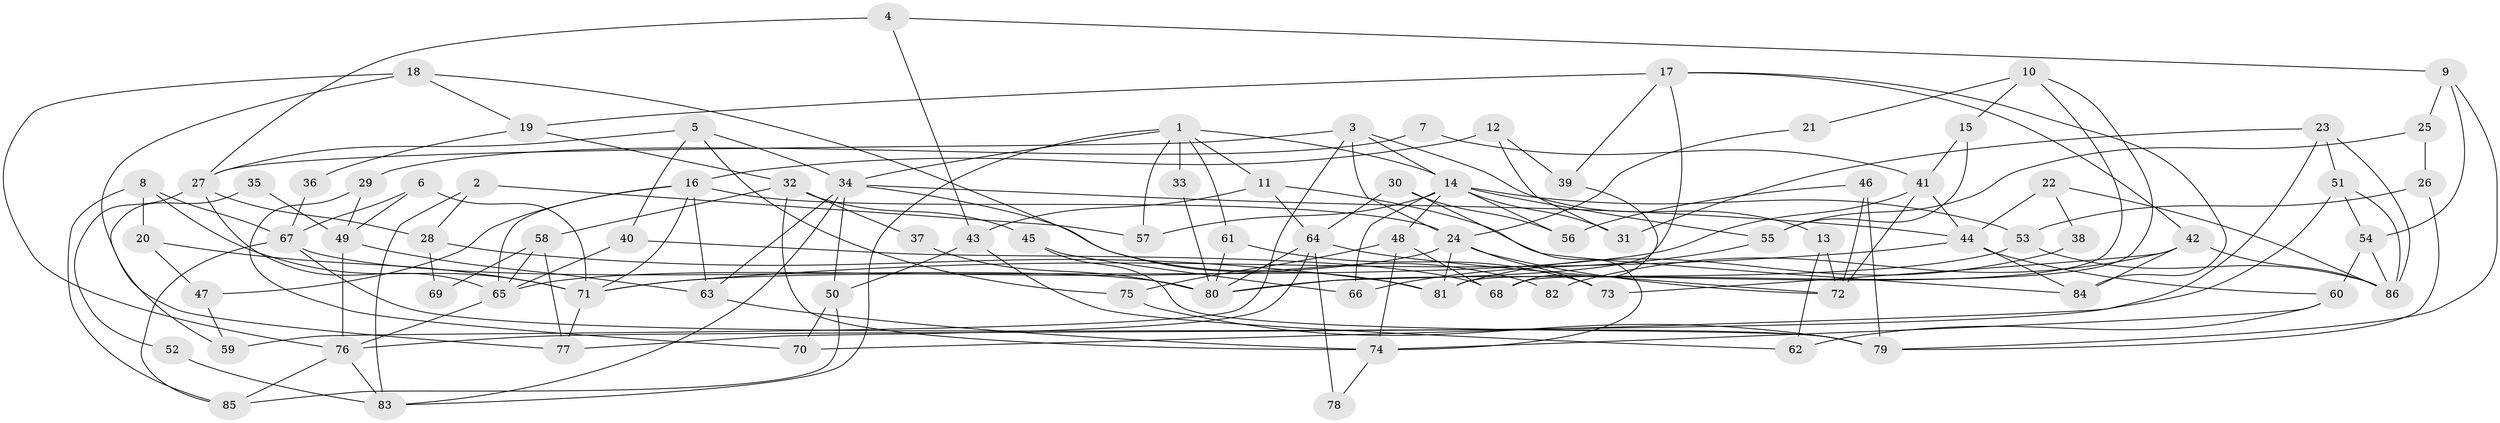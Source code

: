 // coarse degree distribution, {8: 0.07272727272727272, 4: 0.18181818181818182, 6: 0.16363636363636364, 3: 0.18181818181818182, 5: 0.10909090909090909, 2: 0.14545454545454545, 7: 0.09090909090909091, 10: 0.03636363636363636, 11: 0.01818181818181818}
// Generated by graph-tools (version 1.1) at 2025/52/02/27/25 19:52:09]
// undirected, 86 vertices, 172 edges
graph export_dot {
graph [start="1"]
  node [color=gray90,style=filled];
  1;
  2;
  3;
  4;
  5;
  6;
  7;
  8;
  9;
  10;
  11;
  12;
  13;
  14;
  15;
  16;
  17;
  18;
  19;
  20;
  21;
  22;
  23;
  24;
  25;
  26;
  27;
  28;
  29;
  30;
  31;
  32;
  33;
  34;
  35;
  36;
  37;
  38;
  39;
  40;
  41;
  42;
  43;
  44;
  45;
  46;
  47;
  48;
  49;
  50;
  51;
  52;
  53;
  54;
  55;
  56;
  57;
  58;
  59;
  60;
  61;
  62;
  63;
  64;
  65;
  66;
  67;
  68;
  69;
  70;
  71;
  72;
  73;
  74;
  75;
  76;
  77;
  78;
  79;
  80;
  81;
  82;
  83;
  84;
  85;
  86;
  1 -- 34;
  1 -- 14;
  1 -- 11;
  1 -- 33;
  1 -- 57;
  1 -- 61;
  1 -- 83;
  2 -- 83;
  2 -- 57;
  2 -- 28;
  3 -- 24;
  3 -- 14;
  3 -- 13;
  3 -- 27;
  3 -- 59;
  4 -- 27;
  4 -- 9;
  4 -- 43;
  5 -- 34;
  5 -- 27;
  5 -- 40;
  5 -- 75;
  6 -- 67;
  6 -- 71;
  6 -- 49;
  7 -- 41;
  7 -- 29;
  8 -- 85;
  8 -- 71;
  8 -- 20;
  8 -- 67;
  9 -- 54;
  9 -- 79;
  9 -- 25;
  10 -- 68;
  10 -- 81;
  10 -- 15;
  10 -- 21;
  11 -- 43;
  11 -- 64;
  11 -- 84;
  12 -- 16;
  12 -- 39;
  12 -- 31;
  13 -- 72;
  13 -- 62;
  14 -- 55;
  14 -- 48;
  14 -- 31;
  14 -- 53;
  14 -- 56;
  14 -- 57;
  14 -- 66;
  15 -- 41;
  15 -- 55;
  16 -- 63;
  16 -- 24;
  16 -- 47;
  16 -- 65;
  16 -- 71;
  17 -- 19;
  17 -- 42;
  17 -- 39;
  17 -- 80;
  17 -- 84;
  18 -- 81;
  18 -- 77;
  18 -- 19;
  18 -- 76;
  19 -- 32;
  19 -- 36;
  20 -- 71;
  20 -- 47;
  21 -- 24;
  22 -- 44;
  22 -- 86;
  22 -- 38;
  23 -- 86;
  23 -- 31;
  23 -- 51;
  23 -- 70;
  24 -- 65;
  24 -- 73;
  24 -- 72;
  24 -- 81;
  25 -- 26;
  25 -- 55;
  26 -- 79;
  26 -- 53;
  27 -- 65;
  27 -- 28;
  27 -- 52;
  28 -- 69;
  28 -- 81;
  29 -- 70;
  29 -- 49;
  30 -- 74;
  30 -- 56;
  30 -- 64;
  32 -- 74;
  32 -- 58;
  32 -- 37;
  32 -- 45;
  33 -- 80;
  34 -- 83;
  34 -- 44;
  34 -- 50;
  34 -- 63;
  34 -- 82;
  35 -- 49;
  35 -- 59;
  36 -- 67;
  37 -- 80;
  38 -- 81;
  39 -- 68;
  40 -- 65;
  40 -- 68;
  41 -- 71;
  41 -- 72;
  41 -- 44;
  42 -- 84;
  42 -- 86;
  42 -- 73;
  42 -- 82;
  43 -- 62;
  43 -- 50;
  44 -- 84;
  44 -- 60;
  44 -- 71;
  45 -- 66;
  45 -- 79;
  46 -- 79;
  46 -- 72;
  46 -- 56;
  47 -- 59;
  48 -- 74;
  48 -- 75;
  48 -- 68;
  49 -- 76;
  49 -- 63;
  50 -- 70;
  50 -- 85;
  51 -- 76;
  51 -- 54;
  51 -- 86;
  52 -- 83;
  53 -- 80;
  53 -- 86;
  54 -- 86;
  54 -- 60;
  55 -- 66;
  58 -- 77;
  58 -- 65;
  58 -- 69;
  60 -- 62;
  60 -- 74;
  61 -- 80;
  61 -- 73;
  63 -- 74;
  64 -- 72;
  64 -- 77;
  64 -- 78;
  64 -- 80;
  65 -- 76;
  67 -- 80;
  67 -- 79;
  67 -- 85;
  71 -- 77;
  74 -- 78;
  75 -- 79;
  76 -- 85;
  76 -- 83;
}
